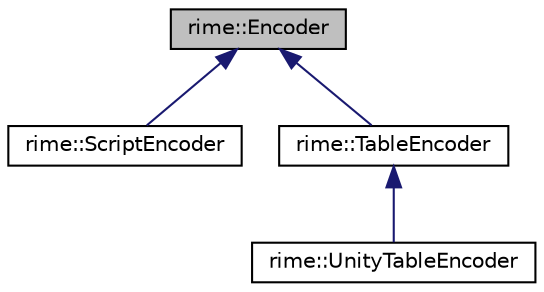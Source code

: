 digraph "rime::Encoder"
{
  edge [fontname="Helvetica",fontsize="10",labelfontname="Helvetica",labelfontsize="10"];
  node [fontname="Helvetica",fontsize="10",shape=record];
  Node1 [label="rime::Encoder",height=0.2,width=0.4,color="black", fillcolor="grey75", style="filled" fontcolor="black"];
  Node1 -> Node2 [dir="back",color="midnightblue",fontsize="10",style="solid",fontname="Helvetica"];
  Node2 [label="rime::ScriptEncoder",height=0.2,width=0.4,color="black", fillcolor="white", style="filled",URL="$a00163.html"];
  Node1 -> Node3 [dir="back",color="midnightblue",fontsize="10",style="solid",fontname="Helvetica"];
  Node3 [label="rime::TableEncoder",height=0.2,width=0.4,color="black", fillcolor="white", style="filled",URL="$a00206.html"];
  Node3 -> Node4 [dir="back",color="midnightblue",fontsize="10",style="solid",fontname="Helvetica"];
  Node4 [label="rime::UnityTableEncoder",height=0.2,width=0.4,color="black", fillcolor="white", style="filled",URL="$a00235.html"];
}
